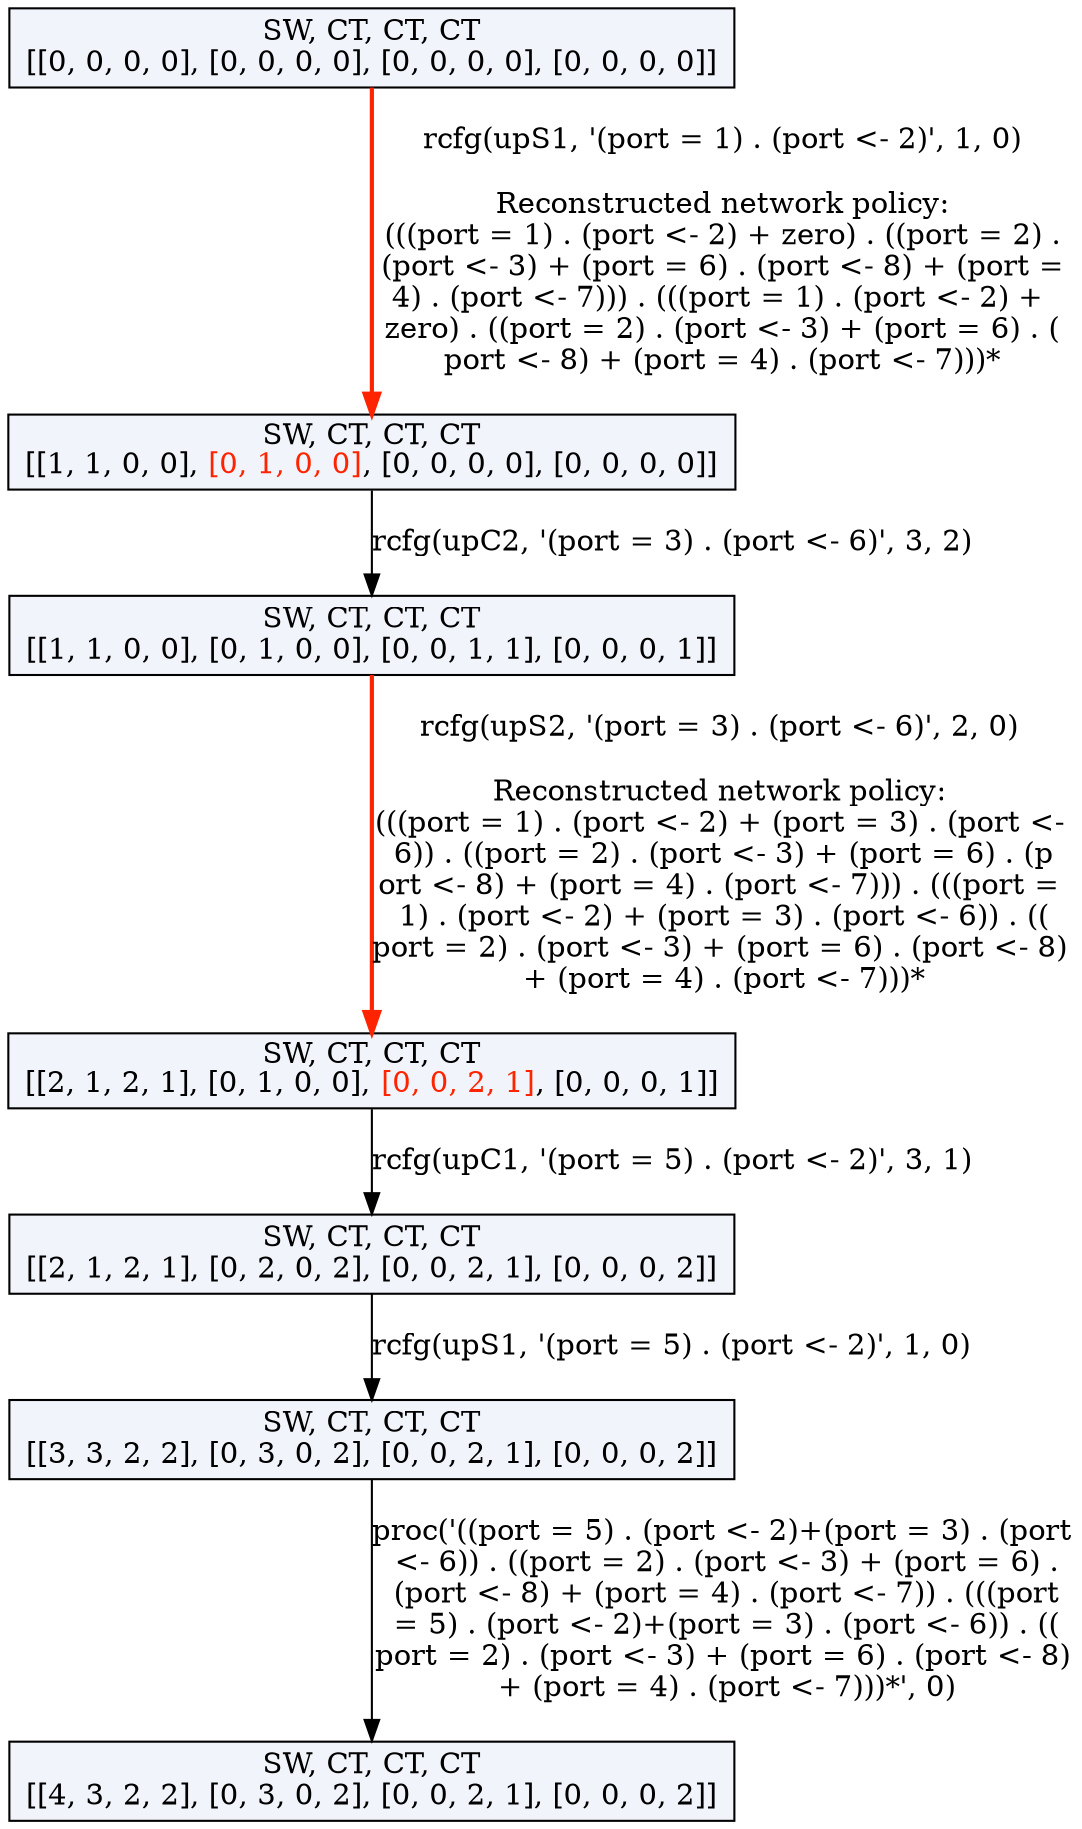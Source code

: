 digraph g {
n0 [label=<SW, CT, CT, CT<br/>[[0, 0, 0, 0], [0, 0, 0, 0], [0, 0, 0, 0], [0, 0, 0, 0]]>, shape=rectangle, style=filled, fillcolor="#F2F4FB"];
n1 [label=<SW, CT, CT, CT<br/>[[1, 1, 0, 0], <font color="#FF2400">[0, 1, 0, 0]</font>, [0, 0, 0, 0], [0, 0, 0, 0]]>, shape=rectangle, style=filled, fillcolor="#F2F4FB"];
n0 -> n1 [label="rcfg(upS1, '(port = 1) . (port <- 2)', 1, 0)

Reconstructed network policy:
(((port = 1) . (port <- 2) + zero) . ((port = 2) .
 (port <- 3) + (port = 6) . (port <- 8) + (port = 
4) . (port <- 7))) . (((port = 1) . (port <- 2) + 
zero) . ((port = 2) . (port <- 3) + (port = 6) . (
port <- 8) + (port = 4) . (port <- 7)))*", color="#FF2400", penwidth=2.0];
n2 [label=<SW, CT, CT, CT<br/>[[1, 1, 0, 0], [0, 1, 0, 0], [0, 0, 1, 1], [0, 0, 0, 1]]>, shape=rectangle, style=filled, fillcolor="#F2F4FB"];
n1 -> n2 [label="rcfg(upC2, '(port = 3) . (port <- 6)', 3, 2)", color="#000000", penwidth=1.0];
n3 [label=<SW, CT, CT, CT<br/>[[2, 1, 2, 1], [0, 1, 0, 0], <font color="#FF2400">[0, 0, 2, 1]</font>, [0, 0, 0, 1]]>, shape=rectangle, style=filled, fillcolor="#F2F4FB"];
n2 -> n3 [label="rcfg(upS2, '(port = 3) . (port <- 6)', 2, 0)

Reconstructed network policy:
(((port = 1) . (port <- 2) + (port = 3) . (port <-
 6)) . ((port = 2) . (port <- 3) + (port = 6) . (p
ort <- 8) + (port = 4) . (port <- 7))) . (((port =
 1) . (port <- 2) + (port = 3) . (port <- 6)) . ((
port = 2) . (port <- 3) + (port = 6) . (port <- 8)
 + (port = 4) . (port <- 7)))*", color="#FF2400", penwidth=2.0];
n4 [label=<SW, CT, CT, CT<br/>[[2, 1, 2, 1], [0, 2, 0, 2], [0, 0, 2, 1], [0, 0, 0, 2]]>, shape=rectangle, style=filled, fillcolor="#F2F4FB"];
n3 -> n4 [label="rcfg(upC1, '(port = 5) . (port <- 2)', 3, 1)", color="#000000", penwidth=1.0];
n5 [label=<SW, CT, CT, CT<br/>[[3, 3, 2, 2], [0, 3, 0, 2], [0, 0, 2, 1], [0, 0, 0, 2]]>, shape=rectangle, style=filled, fillcolor="#F2F4FB"];
n4 -> n5 [label="rcfg(upS1, '(port = 5) . (port <- 2)', 1, 0)", color="#000000", penwidth=1.0];
n6 [label=<SW, CT, CT, CT<br/>[[4, 3, 2, 2], [0, 3, 0, 2], [0, 0, 2, 1], [0, 0, 0, 2]]>, shape=rectangle, style=filled, fillcolor="#F2F4FB"];
n5 -> n6 [label="proc('((port = 5) . (port <- 2)+(port = 3) . (port
 <- 6)) . ((port = 2) . (port <- 3) + (port = 6) .
 (port <- 8) + (port = 4) . (port <- 7)) . (((port
 = 5) . (port <- 2)+(port = 3) . (port <- 6)) . ((
port = 2) . (port <- 3) + (port = 6) . (port <- 8)
 + (port = 4) . (port <- 7)))*', 0)", color="#000000", penwidth=1.0];
}